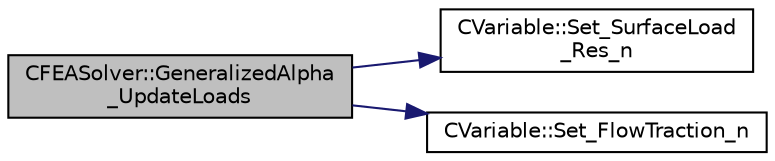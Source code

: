 digraph "CFEASolver::GeneralizedAlpha_UpdateLoads"
{
  edge [fontname="Helvetica",fontsize="10",labelfontname="Helvetica",labelfontsize="10"];
  node [fontname="Helvetica",fontsize="10",shape=record];
  rankdir="LR";
  Node596 [label="CFEASolver::GeneralizedAlpha\l_UpdateLoads",height=0.2,width=0.4,color="black", fillcolor="grey75", style="filled", fontcolor="black"];
  Node596 -> Node597 [color="midnightblue",fontsize="10",style="solid",fontname="Helvetica"];
  Node597 [label="CVariable::Set_SurfaceLoad\l_Res_n",height=0.2,width=0.4,color="black", fillcolor="white", style="filled",URL="$class_c_variable.html#ad402d46a983b745a4a87aaa049bc7e53",tooltip="A virtual member. "];
  Node596 -> Node598 [color="midnightblue",fontsize="10",style="solid",fontname="Helvetica"];
  Node598 [label="CVariable::Set_FlowTraction_n",height=0.2,width=0.4,color="black", fillcolor="white", style="filled",URL="$class_c_variable.html#a80eec0695d6f50bc08d6e389545436c4",tooltip="A virtual member. "];
}
